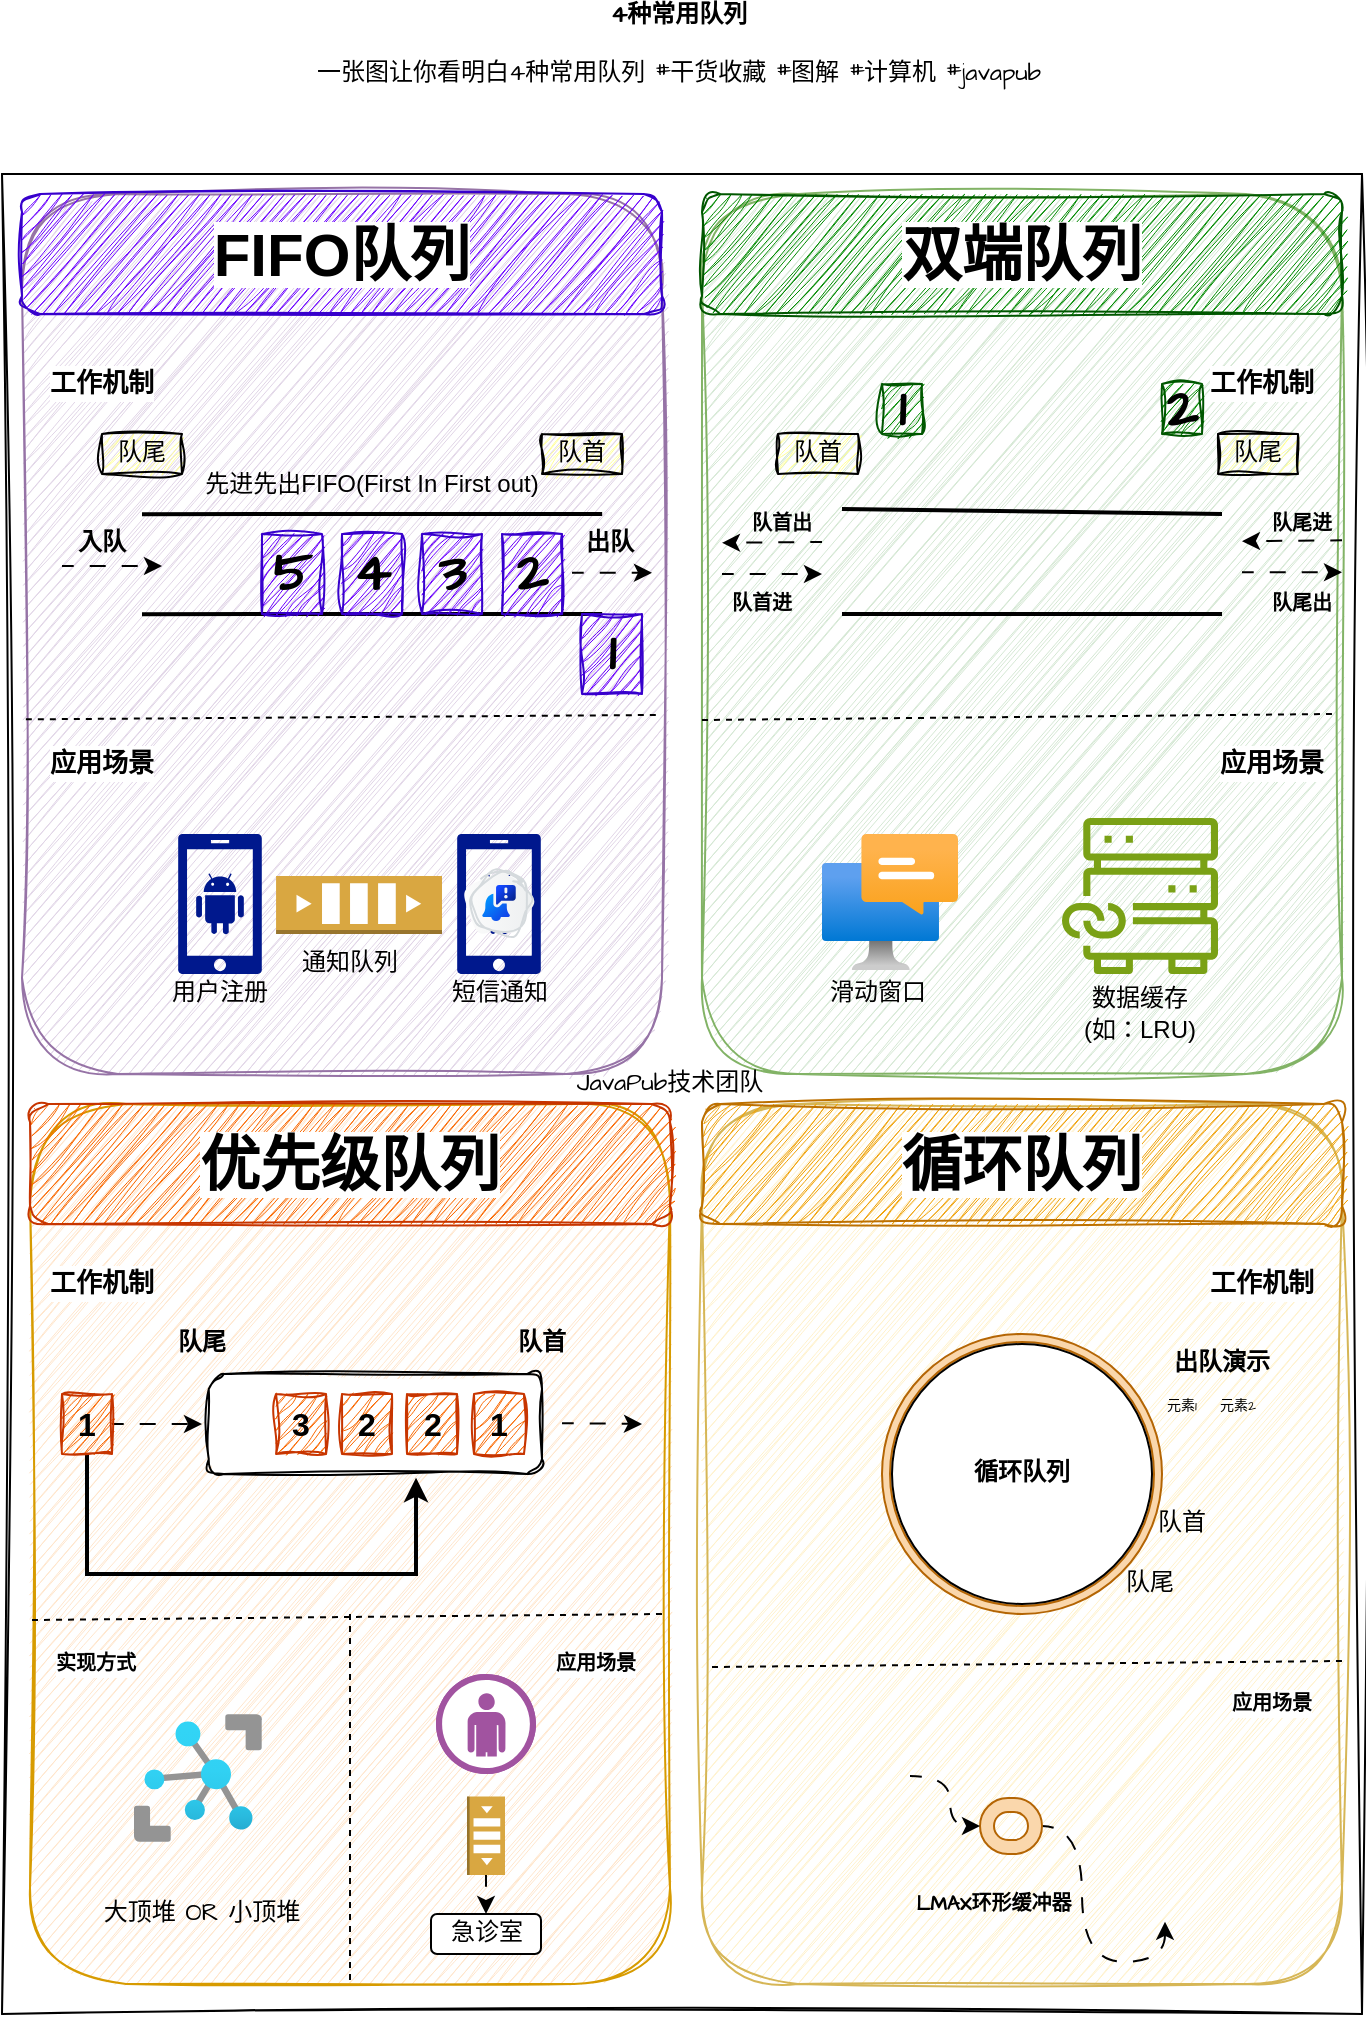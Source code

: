 <mxfile version="24.8.4">
  <diagram name="第 1 页" id="mWY-VB8-G_6gQcPZJyGA">
    <mxGraphModel dx="1466" dy="820" grid="1" gridSize="10" guides="1" tooltips="1" connect="1" arrows="1" fold="1" page="1" pageScale="1" pageWidth="827" pageHeight="1169" math="0" shadow="0">
      <root>
        <mxCell id="0" />
        <mxCell id="1" parent="0" />
        <mxCell id="hMgspPJemzrpV8L7LL4D-1" value="" style="endArrow=none;html=1;rounded=0;sketch=1;hachureGap=4;jiggle=2;curveFitting=1;fontFamily=Architects Daughter;fontSource=https%3A%2F%2Ffonts.googleapis.com%2Fcss%3Ffamily%3DArchitects%2BDaughter;" edge="1" parent="1">
          <mxGeometry width="50" height="50" relative="1" as="geometry">
            <mxPoint x="80" y="120" as="sourcePoint" />
            <mxPoint x="760" y="120" as="targetPoint" />
          </mxGeometry>
        </mxCell>
        <mxCell id="hMgspPJemzrpV8L7LL4D-2" value="" style="endArrow=none;html=1;rounded=0;sketch=1;hachureGap=4;jiggle=2;curveFitting=1;fontFamily=Architects Daughter;fontSource=https%3A%2F%2Ffonts.googleapis.com%2Fcss%3Ffamily%3DArchitects%2BDaughter;" edge="1" parent="1">
          <mxGeometry width="50" height="50" relative="1" as="geometry">
            <mxPoint x="80" y="120" as="sourcePoint" />
            <mxPoint x="80" y="1040" as="targetPoint" />
          </mxGeometry>
        </mxCell>
        <mxCell id="hMgspPJemzrpV8L7LL4D-3" value="" style="endArrow=none;html=1;rounded=0;sketch=1;hachureGap=4;jiggle=2;curveFitting=1;fontFamily=Architects Daughter;fontSource=https%3A%2F%2Ffonts.googleapis.com%2Fcss%3Ffamily%3DArchitects%2BDaughter;" edge="1" parent="1">
          <mxGeometry width="50" height="50" relative="1" as="geometry">
            <mxPoint x="80" y="1040" as="sourcePoint" />
            <mxPoint x="760" y="1040" as="targetPoint" />
          </mxGeometry>
        </mxCell>
        <mxCell id="hMgspPJemzrpV8L7LL4D-4" value="" style="endArrow=none;html=1;rounded=0;sketch=1;hachureGap=4;jiggle=2;curveFitting=1;fontFamily=Architects Daughter;fontSource=https%3A%2F%2Ffonts.googleapis.com%2Fcss%3Ffamily%3DArchitects%2BDaughter;" edge="1" parent="1">
          <mxGeometry width="50" height="50" relative="1" as="geometry">
            <mxPoint x="760" y="120" as="sourcePoint" />
            <mxPoint x="760" y="1040" as="targetPoint" />
          </mxGeometry>
        </mxCell>
        <mxCell id="hMgspPJemzrpV8L7LL4D-5" value="" style="rounded=1;whiteSpace=wrap;html=1;sketch=1;hachureGap=4;jiggle=2;curveFitting=1;fontFamily=Architects Daughter;fontSource=https%3A%2F%2Ffonts.googleapis.com%2Fcss%3Ffamily%3DArchitects%2BDaughter;fillColor=#e1d5e7;strokeColor=#9673a6;" vertex="1" parent="1">
          <mxGeometry x="90" y="130" width="320" height="440" as="geometry" />
        </mxCell>
        <mxCell id="hMgspPJemzrpV8L7LL4D-10" value="" style="rounded=1;whiteSpace=wrap;html=1;sketch=1;hachureGap=4;jiggle=2;curveFitting=1;fontFamily=Architects Daughter;fontSource=https%3A%2F%2Ffonts.googleapis.com%2Fcss%3Ffamily%3DArchitects%2BDaughter;fillColor=#ffe6cc;strokeColor=#d79b00;" vertex="1" parent="1">
          <mxGeometry x="94" y="585" width="320" height="440" as="geometry" />
        </mxCell>
        <mxCell id="hMgspPJemzrpV8L7LL4D-11" value="" style="rounded=1;whiteSpace=wrap;html=1;sketch=1;hachureGap=4;jiggle=2;curveFitting=1;fontFamily=Architects Daughter;fontSource=https%3A%2F%2Ffonts.googleapis.com%2Fcss%3Ffamily%3DArchitects%2BDaughter;fillColor=#d5e8d4;strokeColor=#82b366;" vertex="1" parent="1">
          <mxGeometry x="430" y="130" width="320" height="440" as="geometry" />
        </mxCell>
        <mxCell id="hMgspPJemzrpV8L7LL4D-12" value="" style="rounded=1;whiteSpace=wrap;html=1;sketch=1;hachureGap=4;jiggle=2;curveFitting=1;fontFamily=Architects Daughter;fontSource=https%3A%2F%2Ffonts.googleapis.com%2Fcss%3Ffamily%3DArchitects%2BDaughter;fillColor=#fff2cc;strokeColor=#d6b656;" vertex="1" parent="1">
          <mxGeometry x="430" y="585" width="320" height="440" as="geometry" />
        </mxCell>
        <mxCell id="hMgspPJemzrpV8L7LL4D-14" value="&lt;font face=&quot;Helvetica&quot; size=&quot;1&quot; color=&quot;#000000&quot;&gt;&lt;b style=&quot;background-color: rgb(255, 255, 255); font-size: 30px;&quot;&gt;FIFO队列&lt;/b&gt;&lt;/font&gt;" style="rounded=1;whiteSpace=wrap;html=1;sketch=1;hachureGap=4;jiggle=2;curveFitting=1;fontFamily=Architects Daughter;fontSource=https%3A%2F%2Ffonts.googleapis.com%2Fcss%3Ffamily%3DArchitects%2BDaughter;fillColor=#6a00ff;fontColor=#ffffff;strokeColor=#3700CC;" vertex="1" parent="1">
          <mxGeometry x="90" y="130" width="320" height="60" as="geometry" />
        </mxCell>
        <mxCell id="hMgspPJemzrpV8L7LL4D-16" value="&lt;b style=&quot;forced-color-adjust: none; color: rgb(0, 0, 0); font-family: Helvetica; font-style: normal; font-variant-ligatures: normal; font-variant-caps: normal; letter-spacing: normal; orphans: 2; text-align: center; text-indent: 0px; text-transform: none; widows: 2; word-spacing: 0px; -webkit-text-stroke-width: 0px; white-space: normal; text-decoration-thickness: initial; text-decoration-style: initial; text-decoration-color: initial; background-color: rgb(255, 255, 255); font-size: 30px;&quot;&gt;双端队列&lt;/b&gt;" style="rounded=1;whiteSpace=wrap;html=1;sketch=1;hachureGap=4;jiggle=2;curveFitting=1;fontFamily=Architects Daughter;fontSource=https%3A%2F%2Ffonts.googleapis.com%2Fcss%3Ffamily%3DArchitects%2BDaughter;fillColor=#008a00;fontColor=#ffffff;strokeColor=#005700;" vertex="1" parent="1">
          <mxGeometry x="430" y="130" width="320" height="60" as="geometry" />
        </mxCell>
        <mxCell id="hMgspPJemzrpV8L7LL4D-17" value="&lt;b style=&quot;forced-color-adjust: none; color: rgb(0, 0, 0); font-family: Helvetica; font-style: normal; font-variant-ligatures: normal; font-variant-caps: normal; letter-spacing: normal; orphans: 2; text-align: center; text-indent: 0px; text-transform: none; widows: 2; word-spacing: 0px; -webkit-text-stroke-width: 0px; white-space: normal; text-decoration-thickness: initial; text-decoration-style: initial; text-decoration-color: initial; background-color: rgb(255, 255, 255); font-size: 30px;&quot;&gt;优先级队列&lt;/b&gt;" style="rounded=1;whiteSpace=wrap;html=1;sketch=1;hachureGap=4;jiggle=2;curveFitting=1;fontFamily=Architects Daughter;fontSource=https%3A%2F%2Ffonts.googleapis.com%2Fcss%3Ffamily%3DArchitects%2BDaughter;fillColor=#fa6800;fontColor=#000000;strokeColor=#C73500;" vertex="1" parent="1">
          <mxGeometry x="94" y="585" width="320" height="60" as="geometry" />
        </mxCell>
        <mxCell id="hMgspPJemzrpV8L7LL4D-18" value="&lt;b style=&quot;forced-color-adjust: none; color: rgb(0, 0, 0); font-family: Helvetica; font-style: normal; font-variant-ligatures: normal; font-variant-caps: normal; letter-spacing: normal; orphans: 2; text-align: center; text-indent: 0px; text-transform: none; widows: 2; word-spacing: 0px; -webkit-text-stroke-width: 0px; white-space: normal; text-decoration-thickness: initial; text-decoration-style: initial; text-decoration-color: initial; background-color: rgb(255, 255, 255); font-size: 30px;&quot;&gt;循环队列&lt;/b&gt;" style="rounded=1;whiteSpace=wrap;html=1;sketch=1;hachureGap=4;jiggle=2;curveFitting=1;fontFamily=Architects Daughter;fontSource=https%3A%2F%2Ffonts.googleapis.com%2Fcss%3Ffamily%3DArchitects%2BDaughter;fillColor=#f0a30a;fontColor=#000000;strokeColor=#BD7000;" vertex="1" parent="1">
          <mxGeometry x="430" y="585" width="320" height="60" as="geometry" />
        </mxCell>
        <mxCell id="hMgspPJemzrpV8L7LL4D-20" value="&lt;b style=&quot;&quot;&gt;&lt;font style=&quot;font-size: 13px; background-color: rgb(255, 255, 255);&quot;&gt;工作机制&lt;/font&gt;&lt;/b&gt;" style="text;html=1;align=center;verticalAlign=middle;whiteSpace=wrap;rounded=0;fontFamily=Architects Daughter;fontSource=https%3A%2F%2Ffonts.googleapis.com%2Fcss%3Ffamily%3DArchitects%2BDaughter;" vertex="1" parent="1">
          <mxGeometry x="100" y="210" width="60" height="30" as="geometry" />
        </mxCell>
        <mxCell id="hMgspPJemzrpV8L7LL4D-21" value="&lt;b style=&quot;&quot;&gt;&lt;font style=&quot;font-size: 13px; background-color: rgb(255, 255, 255);&quot;&gt;工作机制&lt;/font&gt;&lt;/b&gt;" style="text;html=1;align=center;verticalAlign=middle;whiteSpace=wrap;rounded=0;fontFamily=Architects Daughter;fontSource=https%3A%2F%2Ffonts.googleapis.com%2Fcss%3Ffamily%3DArchitects%2BDaughter;" vertex="1" parent="1">
          <mxGeometry x="680" y="210" width="60" height="30" as="geometry" />
        </mxCell>
        <mxCell id="hMgspPJemzrpV8L7LL4D-22" value="&lt;b style=&quot;&quot;&gt;&lt;font style=&quot;font-size: 13px; background-color: rgb(255, 255, 255);&quot;&gt;工作机制&lt;/font&gt;&lt;/b&gt;" style="text;html=1;align=center;verticalAlign=middle;whiteSpace=wrap;rounded=0;fontFamily=Architects Daughter;fontSource=https%3A%2F%2Ffonts.googleapis.com%2Fcss%3Ffamily%3DArchitects%2BDaughter;" vertex="1" parent="1">
          <mxGeometry x="680" y="660" width="60" height="30" as="geometry" />
        </mxCell>
        <mxCell id="hMgspPJemzrpV8L7LL4D-23" value="&lt;b style=&quot;&quot;&gt;&lt;font style=&quot;font-size: 13px; background-color: rgb(255, 255, 255);&quot;&gt;工作机制&lt;/font&gt;&lt;/b&gt;" style="text;html=1;align=center;verticalAlign=middle;whiteSpace=wrap;rounded=0;fontFamily=Architects Daughter;fontSource=https%3A%2F%2Ffonts.googleapis.com%2Fcss%3Ffamily%3DArchitects%2BDaughter;" vertex="1" parent="1">
          <mxGeometry x="100" y="660" width="60" height="30" as="geometry" />
        </mxCell>
        <mxCell id="hMgspPJemzrpV8L7LL4D-24" value="" style="endArrow=none;html=1;rounded=0;hachureGap=4;fontFamily=Architects Daughter;fontSource=https%3A%2F%2Ffonts.googleapis.com%2Fcss%3Ffamily%3DArchitects%2BDaughter;entryX=0.844;entryY=0.318;entryDx=0;entryDy=0;entryPerimeter=0;flowAnimation=0;strokeWidth=2;" edge="1" parent="1">
          <mxGeometry width="50" height="50" relative="1" as="geometry">
            <mxPoint x="150" y="290.08" as="sourcePoint" />
            <mxPoint x="380.08" y="290.0" as="targetPoint" />
          </mxGeometry>
        </mxCell>
        <mxCell id="hMgspPJemzrpV8L7LL4D-25" value="" style="endArrow=none;html=1;rounded=0;hachureGap=4;fontFamily=Architects Daughter;fontSource=https%3A%2F%2Ffonts.googleapis.com%2Fcss%3Ffamily%3DArchitects%2BDaughter;entryX=0.844;entryY=0.318;entryDx=0;entryDy=0;entryPerimeter=0;flowAnimation=0;strokeWidth=2;" edge="1" parent="1">
          <mxGeometry width="50" height="50" relative="1" as="geometry">
            <mxPoint x="150" y="340.08" as="sourcePoint" />
            <mxPoint x="380.08" y="340.0" as="targetPoint" />
          </mxGeometry>
        </mxCell>
        <mxCell id="hMgspPJemzrpV8L7LL4D-29" value="队尾" style="rounded=0;whiteSpace=wrap;html=1;sketch=1;hachureGap=4;jiggle=2;curveFitting=1;fontFamily=Architects Daughter;fontSource=https%3A%2F%2Ffonts.googleapis.com%2Fcss%3Ffamily%3DArchitects%2BDaughter;fillColor=#FFFF99;" vertex="1" parent="1">
          <mxGeometry x="130" y="250" width="40" height="20" as="geometry" />
        </mxCell>
        <mxCell id="hMgspPJemzrpV8L7LL4D-30" value="队首" style="rounded=0;whiteSpace=wrap;html=1;sketch=1;hachureGap=4;jiggle=2;curveFitting=1;fontFamily=Architects Daughter;fontSource=https%3A%2F%2Ffonts.googleapis.com%2Fcss%3Ffamily%3DArchitects%2BDaughter;fillColor=#FFFF99;" vertex="1" parent="1">
          <mxGeometry x="350" y="250" width="40" height="20" as="geometry" />
        </mxCell>
        <mxCell id="hMgspPJemzrpV8L7LL4D-32" value="" style="endArrow=none;dashed=1;html=1;rounded=0;hachureGap=4;fontFamily=Architects Daughter;fontSource=https%3A%2F%2Ffonts.googleapis.com%2Fcss%3Ffamily%3DArchitects%2BDaughter;entryX=0.991;entryY=0.592;entryDx=0;entryDy=0;entryPerimeter=0;exitX=0.006;exitY=0.597;exitDx=0;exitDy=0;exitPerimeter=0;flowAnimation=0;" edge="1" parent="1" source="hMgspPJemzrpV8L7LL4D-5" target="hMgspPJemzrpV8L7LL4D-5">
          <mxGeometry width="50" height="50" relative="1" as="geometry">
            <mxPoint x="180" y="440" as="sourcePoint" />
            <mxPoint x="230" y="390" as="targetPoint" />
          </mxGeometry>
        </mxCell>
        <mxCell id="hMgspPJemzrpV8L7LL4D-33" value="" style="endArrow=none;html=1;rounded=0;hachureGap=4;fontFamily=Architects Daughter;fontSource=https%3A%2F%2Ffonts.googleapis.com%2Fcss%3Ffamily%3DArchitects%2BDaughter;flowAnimation=0;strokeWidth=2;exitX=1;exitY=0.25;exitDx=0;exitDy=0;" edge="1" parent="1" source="hMgspPJemzrpV8L7LL4D-60">
          <mxGeometry width="50" height="50" relative="1" as="geometry">
            <mxPoint x="488" y="290.08" as="sourcePoint" />
            <mxPoint x="690" y="290" as="targetPoint" />
          </mxGeometry>
        </mxCell>
        <mxCell id="hMgspPJemzrpV8L7LL4D-34" value="" style="endArrow=none;html=1;rounded=0;hachureGap=4;fontFamily=Architects Daughter;fontSource=https%3A%2F%2Ffonts.googleapis.com%2Fcss%3Ffamily%3DArchitects%2BDaughter;flowAnimation=0;strokeWidth=2;" edge="1" parent="1">
          <mxGeometry width="50" height="50" relative="1" as="geometry">
            <mxPoint x="500" y="340" as="sourcePoint" />
            <mxPoint x="690" y="340" as="targetPoint" />
          </mxGeometry>
        </mxCell>
        <mxCell id="hMgspPJemzrpV8L7LL4D-35" value="队首" style="rounded=0;whiteSpace=wrap;html=1;sketch=1;hachureGap=4;jiggle=2;curveFitting=1;fontFamily=Architects Daughter;fontSource=https%3A%2F%2Ffonts.googleapis.com%2Fcss%3Ffamily%3DArchitects%2BDaughter;fillColor=#FFFF99;" vertex="1" parent="1">
          <mxGeometry x="468" y="250" width="40" height="20" as="geometry" />
        </mxCell>
        <mxCell id="hMgspPJemzrpV8L7LL4D-36" value="队尾" style="rounded=0;whiteSpace=wrap;html=1;sketch=1;hachureGap=4;jiggle=2;curveFitting=1;fontFamily=Architects Daughter;fontSource=https%3A%2F%2Ffonts.googleapis.com%2Fcss%3Ffamily%3DArchitects%2BDaughter;fillColor=#FFFF99;" vertex="1" parent="1">
          <mxGeometry x="688" y="250" width="40" height="20" as="geometry" />
        </mxCell>
        <mxCell id="hMgspPJemzrpV8L7LL4D-37" value="" style="endArrow=none;dashed=1;html=1;rounded=0;hachureGap=4;fontFamily=Architects Daughter;fontSource=https%3A%2F%2Ffonts.googleapis.com%2Fcss%3Ffamily%3DArchitects%2BDaughter;entryX=0.991;entryY=0.592;entryDx=0;entryDy=0;entryPerimeter=0;exitX=0.006;exitY=0.597;exitDx=0;exitDy=0;exitPerimeter=0;flowAnimation=0;" edge="1" parent="1">
          <mxGeometry width="50" height="50" relative="1" as="geometry">
            <mxPoint x="430" y="393" as="sourcePoint" />
            <mxPoint x="745" y="390" as="targetPoint" />
          </mxGeometry>
        </mxCell>
        <mxCell id="hMgspPJemzrpV8L7LL4D-38" value="&lt;b&gt;&lt;font color=&quot;#000000&quot; style=&quot;font-size: 27px;&quot;&gt;1&lt;/font&gt;&lt;/b&gt;" style="rounded=0;whiteSpace=wrap;html=1;hachureGap=4;fontFamily=Architects Daughter;fontSource=https%3A%2F%2Ffonts.googleapis.com%2Fcss%3Ffamily%3DArchitects%2BDaughter;fillColor=#6a00ff;fontColor=#ffffff;strokeColor=#3700CC;sketch=1;curveFitting=1;jiggle=2;" vertex="1" parent="1">
          <mxGeometry x="370" y="340" width="30" height="40" as="geometry" />
        </mxCell>
        <mxCell id="hMgspPJemzrpV8L7LL4D-40" value="&lt;b&gt;&lt;font color=&quot;#000000&quot; style=&quot;font-size: 27px;&quot;&gt;2&lt;/font&gt;&lt;/b&gt;" style="rounded=0;whiteSpace=wrap;html=1;hachureGap=4;fontFamily=Architects Daughter;fontSource=https%3A%2F%2Ffonts.googleapis.com%2Fcss%3Ffamily%3DArchitects%2BDaughter;fillColor=#6a00ff;fontColor=#ffffff;strokeColor=#3700CC;sketch=1;curveFitting=1;jiggle=2;" vertex="1" parent="1">
          <mxGeometry x="330" y="300" width="30" height="40" as="geometry" />
        </mxCell>
        <mxCell id="hMgspPJemzrpV8L7LL4D-41" value="&lt;b&gt;&lt;font color=&quot;#000000&quot; style=&quot;font-size: 27px;&quot;&gt;3&lt;/font&gt;&lt;/b&gt;" style="rounded=0;whiteSpace=wrap;html=1;hachureGap=4;fontFamily=Architects Daughter;fontSource=https%3A%2F%2Ffonts.googleapis.com%2Fcss%3Ffamily%3DArchitects%2BDaughter;fillColor=#6a00ff;fontColor=#ffffff;strokeColor=#3700CC;sketch=1;curveFitting=1;jiggle=2;" vertex="1" parent="1">
          <mxGeometry x="290" y="300" width="30" height="40" as="geometry" />
        </mxCell>
        <mxCell id="hMgspPJemzrpV8L7LL4D-44" value="&lt;b&gt;&lt;font color=&quot;#000000&quot; style=&quot;font-size: 27px;&quot;&gt;4&lt;/font&gt;&lt;/b&gt;" style="rounded=0;whiteSpace=wrap;html=1;hachureGap=4;fontFamily=Architects Daughter;fontSource=https%3A%2F%2Ffonts.googleapis.com%2Fcss%3Ffamily%3DArchitects%2BDaughter;fillColor=#6a00ff;fontColor=#ffffff;strokeColor=#3700CC;sketch=1;curveFitting=1;jiggle=2;" vertex="1" parent="1">
          <mxGeometry x="250" y="300" width="30" height="40" as="geometry" />
        </mxCell>
        <mxCell id="hMgspPJemzrpV8L7LL4D-45" value="&lt;b&gt;&lt;font color=&quot;#000000&quot; style=&quot;font-size: 27px;&quot;&gt;5&lt;/font&gt;&lt;/b&gt;" style="rounded=0;whiteSpace=wrap;html=1;hachureGap=4;fontFamily=Architects Daughter;fontSource=https%3A%2F%2Ffonts.googleapis.com%2Fcss%3Ffamily%3DArchitects%2BDaughter;fillColor=#6a00ff;fontColor=#ffffff;strokeColor=#3700CC;sketch=1;curveFitting=1;jiggle=2;" vertex="1" parent="1">
          <mxGeometry x="210" y="300" width="30" height="40" as="geometry" />
        </mxCell>
        <mxCell id="hMgspPJemzrpV8L7LL4D-46" value="&lt;font face=&quot;Helvetica&quot;&gt;先进先出FIFO(First In First out)&lt;/font&gt;" style="text;html=1;align=center;verticalAlign=middle;whiteSpace=wrap;rounded=0;fontFamily=Architects Daughter;fontSource=https%3A%2F%2Ffonts.googleapis.com%2Fcss%3Ffamily%3DArchitects%2BDaughter;" vertex="1" parent="1">
          <mxGeometry x="160" y="260" width="210" height="30" as="geometry" />
        </mxCell>
        <mxCell id="hMgspPJemzrpV8L7LL4D-48" value="" style="endArrow=classic;html=1;rounded=0;hachureGap=4;fontFamily=Architects Daughter;fontSource=https%3A%2F%2Ffonts.googleapis.com%2Fcss%3Ffamily%3DArchitects%2BDaughter;flowAnimation=1;" edge="1" parent="1">
          <mxGeometry width="50" height="50" relative="1" as="geometry">
            <mxPoint x="110" y="316" as="sourcePoint" />
            <mxPoint x="160" y="316" as="targetPoint" />
          </mxGeometry>
        </mxCell>
        <mxCell id="hMgspPJemzrpV8L7LL4D-49" value="" style="endArrow=classic;html=1;rounded=0;hachureGap=4;fontFamily=Architects Daughter;fontSource=https%3A%2F%2Ffonts.googleapis.com%2Fcss%3Ffamily%3DArchitects%2BDaughter;flowAnimation=1;" edge="1" parent="1">
          <mxGeometry width="50" height="50" relative="1" as="geometry">
            <mxPoint x="365" y="319.41" as="sourcePoint" />
            <mxPoint x="405" y="319.41" as="targetPoint" />
          </mxGeometry>
        </mxCell>
        <mxCell id="hMgspPJemzrpV8L7LL4D-50" value="&lt;b&gt;入队&lt;/b&gt;" style="text;html=1;align=center;verticalAlign=middle;whiteSpace=wrap;rounded=0;fontFamily=Architects Daughter;fontSource=https%3A%2F%2Ffonts.googleapis.com%2Fcss%3Ffamily%3DArchitects%2BDaughter;" vertex="1" parent="1">
          <mxGeometry x="100" y="290" width="60" height="30" as="geometry" />
        </mxCell>
        <mxCell id="hMgspPJemzrpV8L7LL4D-51" value="&lt;b&gt;出队&lt;/b&gt;" style="text;html=1;align=center;verticalAlign=middle;whiteSpace=wrap;rounded=0;fontFamily=Architects Daughter;fontSource=https%3A%2F%2Ffonts.googleapis.com%2Fcss%3Ffamily%3DArchitects%2BDaughter;" vertex="1" parent="1">
          <mxGeometry x="354" y="290" width="60" height="30" as="geometry" />
        </mxCell>
        <mxCell id="hMgspPJemzrpV8L7LL4D-53" value="" style="endArrow=classic;html=1;rounded=0;hachureGap=4;fontFamily=Architects Daughter;fontSource=https%3A%2F%2Ffonts.googleapis.com%2Fcss%3Ffamily%3DArchitects%2BDaughter;flowAnimation=1;" edge="1" parent="1">
          <mxGeometry width="50" height="50" relative="1" as="geometry">
            <mxPoint x="490" y="304" as="sourcePoint" />
            <mxPoint x="440" y="304.41" as="targetPoint" />
          </mxGeometry>
        </mxCell>
        <mxCell id="hMgspPJemzrpV8L7LL4D-55" value="" style="endArrow=classic;html=1;rounded=0;hachureGap=4;fontFamily=Architects Daughter;fontSource=https%3A%2F%2Ffonts.googleapis.com%2Fcss%3Ffamily%3DArchitects%2BDaughter;flowAnimation=1;" edge="1" parent="1">
          <mxGeometry width="50" height="50" relative="1" as="geometry">
            <mxPoint x="440" y="320" as="sourcePoint" />
            <mxPoint x="490" y="320" as="targetPoint" />
          </mxGeometry>
        </mxCell>
        <mxCell id="hMgspPJemzrpV8L7LL4D-58" value="" style="endArrow=classic;html=1;rounded=0;hachureGap=4;fontFamily=Architects Daughter;fontSource=https%3A%2F%2Ffonts.googleapis.com%2Fcss%3Ffamily%3DArchitects%2BDaughter;flowAnimation=1;" edge="1" parent="1">
          <mxGeometry width="50" height="50" relative="1" as="geometry">
            <mxPoint x="750" y="303.17" as="sourcePoint" />
            <mxPoint x="700" y="303.58" as="targetPoint" />
          </mxGeometry>
        </mxCell>
        <mxCell id="hMgspPJemzrpV8L7LL4D-59" value="" style="endArrow=classic;html=1;rounded=0;hachureGap=4;fontFamily=Architects Daughter;fontSource=https%3A%2F%2Ffonts.googleapis.com%2Fcss%3Ffamily%3DArchitects%2BDaughter;flowAnimation=1;" edge="1" parent="1">
          <mxGeometry width="50" height="50" relative="1" as="geometry">
            <mxPoint x="700" y="319.17" as="sourcePoint" />
            <mxPoint x="750" y="319.17" as="targetPoint" />
          </mxGeometry>
        </mxCell>
        <mxCell id="hMgspPJemzrpV8L7LL4D-60" value="&lt;b&gt;&lt;font style=&quot;font-size: 10px;&quot;&gt;队首出&lt;/font&gt;&lt;/b&gt;" style="text;html=1;align=center;verticalAlign=middle;whiteSpace=wrap;rounded=0;fontFamily=Architects Daughter;fontSource=https%3A%2F%2Ffonts.googleapis.com%2Fcss%3Ffamily%3DArchitects%2BDaughter;" vertex="1" parent="1">
          <mxGeometry x="440" y="280" width="60" height="30" as="geometry" />
        </mxCell>
        <mxCell id="hMgspPJemzrpV8L7LL4D-61" value="&lt;b&gt;&lt;font style=&quot;font-size: 10px;&quot;&gt;队首进&lt;/font&gt;&lt;/b&gt;" style="text;html=1;align=center;verticalAlign=middle;whiteSpace=wrap;rounded=0;fontFamily=Architects Daughter;fontSource=https%3A%2F%2Ffonts.googleapis.com%2Fcss%3Ffamily%3DArchitects%2BDaughter;" vertex="1" parent="1">
          <mxGeometry x="430" y="320" width="60" height="30" as="geometry" />
        </mxCell>
        <mxCell id="hMgspPJemzrpV8L7LL4D-62" value="&lt;b&gt;&lt;font style=&quot;font-size: 10px;&quot;&gt;队尾进&lt;/font&gt;&lt;/b&gt;" style="text;html=1;align=center;verticalAlign=middle;whiteSpace=wrap;rounded=0;fontFamily=Architects Daughter;fontSource=https%3A%2F%2Ffonts.googleapis.com%2Fcss%3Ffamily%3DArchitects%2BDaughter;" vertex="1" parent="1">
          <mxGeometry x="700" y="280" width="60" height="30" as="geometry" />
        </mxCell>
        <mxCell id="hMgspPJemzrpV8L7LL4D-63" value="&lt;b&gt;&lt;font style=&quot;font-size: 10px;&quot;&gt;队尾出&lt;/font&gt;&lt;/b&gt;" style="text;html=1;align=center;verticalAlign=middle;whiteSpace=wrap;rounded=0;fontFamily=Architects Daughter;fontSource=https%3A%2F%2Ffonts.googleapis.com%2Fcss%3Ffamily%3DArchitects%2BDaughter;" vertex="1" parent="1">
          <mxGeometry x="700" y="320" width="60" height="30" as="geometry" />
        </mxCell>
        <mxCell id="hMgspPJemzrpV8L7LL4D-64" value="&lt;b&gt;&lt;font color=&quot;#000000&quot; style=&quot;font-size: 27px;&quot;&gt;1&lt;/font&gt;&lt;/b&gt;" style="rounded=0;whiteSpace=wrap;html=1;hachureGap=4;fontFamily=Architects Daughter;fontSource=https%3A%2F%2Ffonts.googleapis.com%2Fcss%3Ffamily%3DArchitects%2BDaughter;fillColor=#008a00;fontColor=#ffffff;strokeColor=#005700;sketch=1;curveFitting=1;jiggle=2;" vertex="1" parent="1">
          <mxGeometry x="520" y="225" width="20" height="25" as="geometry" />
        </mxCell>
        <mxCell id="hMgspPJemzrpV8L7LL4D-65" value="&lt;b&gt;&lt;font color=&quot;#000000&quot; style=&quot;font-size: 27px;&quot;&gt;2&lt;/font&gt;&lt;/b&gt;" style="rounded=0;whiteSpace=wrap;html=1;hachureGap=4;fontFamily=Architects Daughter;fontSource=https%3A%2F%2Ffonts.googleapis.com%2Fcss%3Ffamily%3DArchitects%2BDaughter;fillColor=#008a00;fontColor=#ffffff;strokeColor=#005700;sketch=1;curveFitting=1;jiggle=2;" vertex="1" parent="1">
          <mxGeometry x="660" y="225" width="20" height="25" as="geometry" />
        </mxCell>
        <mxCell id="hMgspPJemzrpV8L7LL4D-67" value="&lt;b style=&quot;&quot;&gt;&lt;font style=&quot;font-size: 13px; background-color: rgb(255, 255, 255);&quot;&gt;应用场景&lt;/font&gt;&lt;/b&gt;" style="text;html=1;align=center;verticalAlign=middle;whiteSpace=wrap;rounded=0;fontFamily=Architects Daughter;fontSource=https%3A%2F%2Ffonts.googleapis.com%2Fcss%3Ffamily%3DArchitects%2BDaughter;" vertex="1" parent="1">
          <mxGeometry x="100" y="400" width="60" height="30" as="geometry" />
        </mxCell>
        <mxCell id="hMgspPJemzrpV8L7LL4D-68" value="&lt;b style=&quot;&quot;&gt;&lt;font style=&quot;font-size: 13px; background-color: rgb(255, 255, 255);&quot;&gt;应用场景&lt;/font&gt;&lt;/b&gt;" style="text;html=1;align=center;verticalAlign=middle;whiteSpace=wrap;rounded=0;fontFamily=Architects Daughter;fontSource=https%3A%2F%2Ffonts.googleapis.com%2Fcss%3Ffamily%3DArchitects%2BDaughter;" vertex="1" parent="1">
          <mxGeometry x="684.75" y="400" width="60" height="30" as="geometry" />
        </mxCell>
        <mxCell id="hMgspPJemzrpV8L7LL4D-69" value="" style="sketch=0;aspect=fixed;pointerEvents=1;shadow=0;dashed=0;html=1;strokeColor=none;labelPosition=center;verticalLabelPosition=bottom;verticalAlign=top;align=center;fillColor=#00188D;shape=mxgraph.mscae.enterprise.android_phone;hachureGap=4;jiggle=2;curveFitting=1;fontFamily=Architects Daughter;fontSource=https%3A%2F%2Ffonts.googleapis.com%2Fcss%3Ffamily%3DArchitects%2BDaughter;" vertex="1" parent="1">
          <mxGeometry x="168" y="450" width="42" height="70" as="geometry" />
        </mxCell>
        <mxCell id="hMgspPJemzrpV8L7LL4D-71" value="" style="outlineConnect=0;dashed=0;verticalLabelPosition=bottom;verticalAlign=top;align=center;html=1;shape=mxgraph.aws3.queue;fillColor=#D9A741;gradientColor=none;hachureGap=4;fontFamily=Architects Daughter;fontSource=https%3A%2F%2Ffonts.googleapis.com%2Fcss%3Ffamily%3DArchitects%2BDaughter;" vertex="1" parent="1">
          <mxGeometry x="217.03" y="471" width="82.97" height="29" as="geometry" />
        </mxCell>
        <mxCell id="hMgspPJemzrpV8L7LL4D-78" value="" style="sketch=0;aspect=fixed;pointerEvents=1;shadow=0;dashed=0;html=1;strokeColor=none;labelPosition=center;verticalLabelPosition=bottom;verticalAlign=top;align=center;fillColor=#00188D;shape=mxgraph.mscae.enterprise.android_phone;hachureGap=4;jiggle=2;curveFitting=1;fontFamily=Architects Daughter;fontSource=https%3A%2F%2Ffonts.googleapis.com%2Fcss%3Ffamily%3DArchitects%2BDaughter;" vertex="1" parent="1">
          <mxGeometry x="307.5" y="450" width="42" height="70" as="geometry" />
        </mxCell>
        <mxCell id="hMgspPJemzrpV8L7LL4D-79" value="" style="shape=mxgraph.sap.icon;labelPosition=center;verticalLabelPosition=bottom;align=center;verticalAlign=top;strokeWidth=1;strokeColor=#D5DADD;fillColor=#EDEFF0;gradientColor=#FCFCFC;gradientDirection=west;aspect=fixed;SAPIcon=SAP_Alert_Notification_service_for_SAP_BTP;sketch=1;hachureGap=4;jiggle=2;curveFitting=1;fontFamily=Architects Daughter;fontSource=https%3A%2F%2Ffonts.googleapis.com%2Fcss%3Ffamily%3DArchitects%2BDaughter;" vertex="1" parent="1">
          <mxGeometry x="313.5" y="469.5" width="30" height="30" as="geometry" />
        </mxCell>
        <mxCell id="hMgspPJemzrpV8L7LL4D-80" value="通知队列" style="text;html=1;align=center;verticalAlign=middle;whiteSpace=wrap;rounded=0;fontFamily=Architects Daughter;fontSource=https%3A%2F%2Ffonts.googleapis.com%2Fcss%3Ffamily%3DArchitects%2BDaughter;" vertex="1" parent="1">
          <mxGeometry x="224" y="500" width="60" height="30" as="geometry" />
        </mxCell>
        <mxCell id="hMgspPJemzrpV8L7LL4D-81" value="用户注册" style="text;html=1;align=center;verticalAlign=middle;whiteSpace=wrap;rounded=0;fontFamily=Architects Daughter;fontSource=https%3A%2F%2Ffonts.googleapis.com%2Fcss%3Ffamily%3DArchitects%2BDaughter;" vertex="1" parent="1">
          <mxGeometry x="161" y="520" width="56" height="20" as="geometry" />
        </mxCell>
        <mxCell id="hMgspPJemzrpV8L7LL4D-82" value="短信通知" style="text;html=1;align=center;verticalAlign=middle;whiteSpace=wrap;rounded=0;fontFamily=Architects Daughter;fontSource=https%3A%2F%2Ffonts.googleapis.com%2Fcss%3Ffamily%3DArchitects%2BDaughter;" vertex="1" parent="1">
          <mxGeometry x="300.5" y="520" width="56" height="20" as="geometry" />
        </mxCell>
        <mxCell id="hMgspPJemzrpV8L7LL4D-84" value="" style="image;aspect=fixed;html=1;points=[];align=center;fontSize=12;image=img/lib/azure2/other/Windows_Notification_Services.svg;sketch=1;hachureGap=4;jiggle=2;curveFitting=1;fontFamily=Architects Daughter;fontSource=https%3A%2F%2Ffonts.googleapis.com%2Fcss%3Ffamily%3DArchitects%2BDaughter;" vertex="1" parent="1">
          <mxGeometry x="490" y="450" width="68" height="68" as="geometry" />
        </mxCell>
        <mxCell id="hMgspPJemzrpV8L7LL4D-85" value="滑动窗口" style="text;html=1;align=center;verticalAlign=middle;whiteSpace=wrap;rounded=0;fontFamily=Architects Daughter;fontSource=https%3A%2F%2Ffonts.googleapis.com%2Fcss%3Ffamily%3DArchitects%2BDaughter;" vertex="1" parent="1">
          <mxGeometry x="490" y="520" width="56" height="20" as="geometry" />
        </mxCell>
        <mxCell id="hMgspPJemzrpV8L7LL4D-86" value="" style="sketch=0;outlineConnect=0;fontColor=#232F3E;gradientColor=none;fillColor=#7AA116;strokeColor=none;dashed=0;verticalLabelPosition=bottom;verticalAlign=top;align=center;html=1;fontSize=12;fontStyle=0;aspect=fixed;pointerEvents=1;shape=mxgraph.aws4.file_cache_on_premises_nfs_linked_datasets;hachureGap=4;jiggle=2;curveFitting=1;fontFamily=Architects Daughter;fontSource=https%3A%2F%2Ffonts.googleapis.com%2Fcss%3Ffamily%3DArchitects%2BDaughter;" vertex="1" parent="1">
          <mxGeometry x="610" y="442" width="78" height="78" as="geometry" />
        </mxCell>
        <mxCell id="hMgspPJemzrpV8L7LL4D-87" value="&lt;font face=&quot;Helvetica&quot;&gt;数据缓存&lt;br&gt;(如：LRU)&lt;/font&gt;" style="text;html=1;align=center;verticalAlign=middle;whiteSpace=wrap;rounded=0;fontFamily=Architects Daughter;fontSource=https%3A%2F%2Ffonts.googleapis.com%2Fcss%3Ffamily%3DArchitects%2BDaughter;" vertex="1" parent="1">
          <mxGeometry x="616" y="530" width="66" height="20" as="geometry" />
        </mxCell>
        <mxCell id="hMgspPJemzrpV8L7LL4D-88" value="" style="rounded=1;whiteSpace=wrap;html=1;sketch=1;hachureGap=4;jiggle=2;curveFitting=1;fontFamily=Architects Daughter;fontSource=https%3A%2F%2Ffonts.googleapis.com%2Fcss%3Ffamily%3DArchitects%2BDaughter;" vertex="1" parent="1">
          <mxGeometry x="183.38" y="720" width="166.62" height="50" as="geometry" />
        </mxCell>
        <mxCell id="hMgspPJemzrpV8L7LL4D-89" value="&lt;b&gt;&lt;font style=&quot;font-size: 16px;&quot; face=&quot;Helvetica&quot;&gt;1&lt;/font&gt;&lt;/b&gt;" style="rounded=0;whiteSpace=wrap;html=1;sketch=1;hachureGap=4;jiggle=2;curveFitting=1;fontFamily=Architects Daughter;fontSource=https%3A%2F%2Ffonts.googleapis.com%2Fcss%3Ffamily%3DArchitects%2BDaughter;fillColor=#fa6800;fontColor=#000000;strokeColor=#C73500;" vertex="1" parent="1">
          <mxGeometry x="316" y="730" width="25" height="30" as="geometry" />
        </mxCell>
        <mxCell id="hMgspPJemzrpV8L7LL4D-92" value="&lt;b&gt;&lt;font style=&quot;font-size: 16px;&quot; face=&quot;Helvetica&quot;&gt;2&lt;/font&gt;&lt;/b&gt;" style="rounded=0;whiteSpace=wrap;html=1;sketch=1;hachureGap=4;jiggle=2;curveFitting=1;fontFamily=Architects Daughter;fontSource=https%3A%2F%2Ffonts.googleapis.com%2Fcss%3Ffamily%3DArchitects%2BDaughter;fillColor=#fa6800;fontColor=#000000;strokeColor=#C73500;" vertex="1" parent="1">
          <mxGeometry x="282.5" y="730" width="25" height="30" as="geometry" />
        </mxCell>
        <mxCell id="hMgspPJemzrpV8L7LL4D-93" value="&lt;b&gt;&lt;font style=&quot;font-size: 16px;&quot; face=&quot;Helvetica&quot;&gt;2&lt;/font&gt;&lt;/b&gt;" style="rounded=0;whiteSpace=wrap;html=1;sketch=1;hachureGap=4;jiggle=2;curveFitting=1;fontFamily=Architects Daughter;fontSource=https%3A%2F%2Ffonts.googleapis.com%2Fcss%3Ffamily%3DArchitects%2BDaughter;fillColor=#fa6800;fontColor=#000000;strokeColor=#C73500;" vertex="1" parent="1">
          <mxGeometry x="250" y="730" width="25" height="30" as="geometry" />
        </mxCell>
        <mxCell id="hMgspPJemzrpV8L7LL4D-94" value="&lt;b&gt;&lt;font style=&quot;font-size: 16px;&quot; face=&quot;Helvetica&quot;&gt;3&lt;/font&gt;&lt;/b&gt;" style="rounded=0;whiteSpace=wrap;html=1;sketch=1;hachureGap=4;jiggle=2;curveFitting=1;fontFamily=Architects Daughter;fontSource=https%3A%2F%2Ffonts.googleapis.com%2Fcss%3Ffamily%3DArchitects%2BDaughter;fillColor=#fa6800;fontColor=#000000;strokeColor=#C73500;" vertex="1" parent="1">
          <mxGeometry x="217.03" y="730" width="25" height="30" as="geometry" />
        </mxCell>
        <mxCell id="hMgspPJemzrpV8L7LL4D-96" value="" style="edgeStyle=orthogonalEdgeStyle;rounded=0;hachureGap=4;orthogonalLoop=1;jettySize=auto;html=1;fontFamily=Architects Daughter;fontSource=https%3A%2F%2Ffonts.googleapis.com%2Fcss%3Ffamily%3DArchitects%2BDaughter;flowAnimation=1;" edge="1" parent="1" source="hMgspPJemzrpV8L7LL4D-95">
          <mxGeometry relative="1" as="geometry">
            <mxPoint x="180" y="745" as="targetPoint" />
          </mxGeometry>
        </mxCell>
        <mxCell id="hMgspPJemzrpV8L7LL4D-100" style="edgeStyle=orthogonalEdgeStyle;rounded=0;hachureGap=4;orthogonalLoop=1;jettySize=auto;html=1;fontFamily=Architects Daughter;fontSource=https%3A%2F%2Ffonts.googleapis.com%2Fcss%3Ffamily%3DArchitects%2BDaughter;entryX=0.622;entryY=1.037;entryDx=0;entryDy=0;entryPerimeter=0;exitX=0.5;exitY=1;exitDx=0;exitDy=0;strokeWidth=2;" edge="1" parent="1" source="hMgspPJemzrpV8L7LL4D-95" target="hMgspPJemzrpV8L7LL4D-88">
          <mxGeometry relative="1" as="geometry">
            <Array as="points">
              <mxPoint x="123" y="820" />
              <mxPoint x="287" y="820" />
            </Array>
          </mxGeometry>
        </mxCell>
        <mxCell id="hMgspPJemzrpV8L7LL4D-95" value="&lt;b&gt;&lt;font style=&quot;font-size: 16px;&quot; face=&quot;Helvetica&quot;&gt;1&lt;/font&gt;&lt;/b&gt;" style="rounded=0;whiteSpace=wrap;html=1;sketch=1;hachureGap=4;jiggle=2;curveFitting=1;fontFamily=Architects Daughter;fontSource=https%3A%2F%2Ffonts.googleapis.com%2Fcss%3Ffamily%3DArchitects%2BDaughter;fillColor=#fa6800;fontColor=#000000;strokeColor=#C73500;" vertex="1" parent="1">
          <mxGeometry x="110" y="730" width="25" height="30" as="geometry" />
        </mxCell>
        <mxCell id="hMgspPJemzrpV8L7LL4D-99" value="" style="endArrow=classic;html=1;rounded=0;hachureGap=4;fontFamily=Architects Daughter;fontSource=https%3A%2F%2Ffonts.googleapis.com%2Fcss%3Ffamily%3DArchitects%2BDaughter;flowAnimation=1;" edge="1" parent="1">
          <mxGeometry width="50" height="50" relative="1" as="geometry">
            <mxPoint x="360" y="744.58" as="sourcePoint" />
            <mxPoint x="400" y="745" as="targetPoint" />
          </mxGeometry>
        </mxCell>
        <mxCell id="hMgspPJemzrpV8L7LL4D-101" value="&lt;b&gt;队首&lt;/b&gt;" style="text;html=1;align=center;verticalAlign=middle;whiteSpace=wrap;rounded=0;fontFamily=Architects Daughter;fontSource=https%3A%2F%2Ffonts.googleapis.com%2Fcss%3Ffamily%3DArchitects%2BDaughter;" vertex="1" parent="1">
          <mxGeometry x="320" y="690" width="60" height="30" as="geometry" />
        </mxCell>
        <mxCell id="hMgspPJemzrpV8L7LL4D-102" value="&lt;b&gt;队尾&lt;/b&gt;" style="text;html=1;align=center;verticalAlign=middle;whiteSpace=wrap;rounded=0;fontFamily=Architects Daughter;fontSource=https%3A%2F%2Ffonts.googleapis.com%2Fcss%3Ffamily%3DArchitects%2BDaughter;" vertex="1" parent="1">
          <mxGeometry x="150" y="690" width="60" height="30" as="geometry" />
        </mxCell>
        <mxCell id="hMgspPJemzrpV8L7LL4D-103" value="" style="endArrow=none;dashed=1;html=1;rounded=0;hachureGap=4;fontFamily=Architects Daughter;fontSource=https%3A%2F%2Ffonts.googleapis.com%2Fcss%3Ffamily%3DArchitects%2BDaughter;entryX=0.991;entryY=0.592;entryDx=0;entryDy=0;entryPerimeter=0;exitX=0.006;exitY=0.597;exitDx=0;exitDy=0;exitPerimeter=0;flowAnimation=0;" edge="1" parent="1">
          <mxGeometry width="50" height="50" relative="1" as="geometry">
            <mxPoint x="95" y="843" as="sourcePoint" />
            <mxPoint x="410" y="840" as="targetPoint" />
          </mxGeometry>
        </mxCell>
        <mxCell id="hMgspPJemzrpV8L7LL4D-104" value="&lt;b style=&quot;&quot;&gt;&lt;font style=&quot;background-color: rgb(255, 255, 255); font-size: 10px;&quot;&gt;应用场景&lt;/font&gt;&lt;/b&gt;" style="text;html=1;align=center;verticalAlign=middle;whiteSpace=wrap;rounded=0;fontFamily=Architects Daughter;fontSource=https%3A%2F%2Ffonts.googleapis.com%2Fcss%3Ffamily%3DArchitects%2BDaughter;" vertex="1" parent="1">
          <mxGeometry x="350" y="850" width="53.5" height="30" as="geometry" />
        </mxCell>
        <mxCell id="hMgspPJemzrpV8L7LL4D-105" value="" style="verticalLabelPosition=bottom;sketch=0;html=1;fillColor=#A153A0;strokeColor=#ffffff;verticalAlign=top;align=center;points=[[0,0.5,0],[0.125,0.25,0],[0.25,0,0],[0.5,0,0],[0.75,0,0],[0.875,0.25,0],[1,0.5,0],[0.875,0.75,0],[0.75,1,0],[0.5,1,0],[0.125,0.75,0]];pointerEvents=1;shape=mxgraph.cisco_safe.compositeIcon;bgIcon=ellipse;resIcon=mxgraph.cisco_safe.design.user;hachureGap=4;jiggle=2;curveFitting=1;fontFamily=Architects Daughter;fontSource=https%3A%2F%2Ffonts.googleapis.com%2Fcss%3Ffamily%3DArchitects%2BDaughter;" vertex="1" parent="1">
          <mxGeometry x="297" y="870" width="50" height="50" as="geometry" />
        </mxCell>
        <mxCell id="hMgspPJemzrpV8L7LL4D-108" style="edgeStyle=orthogonalEdgeStyle;rounded=0;hachureGap=4;orthogonalLoop=1;jettySize=auto;html=1;exitX=1;exitY=0.5;exitDx=0;exitDy=0;exitPerimeter=0;entryX=0.5;entryY=0;entryDx=0;entryDy=0;fontFamily=Architects Daughter;fontSource=https%3A%2F%2Ffonts.googleapis.com%2Fcss%3Ffamily%3DArchitects%2BDaughter;flowAnimation=1;" edge="1" parent="1" source="hMgspPJemzrpV8L7LL4D-106" target="hMgspPJemzrpV8L7LL4D-107">
          <mxGeometry relative="1" as="geometry" />
        </mxCell>
        <mxCell id="hMgspPJemzrpV8L7LL4D-106" value="" style="outlineConnect=0;dashed=0;verticalLabelPosition=bottom;verticalAlign=top;align=center;html=1;shape=mxgraph.aws3.queue;fillColor=#D9A741;gradientColor=none;hachureGap=4;fontFamily=Architects Daughter;fontSource=https%3A%2F%2Ffonts.googleapis.com%2Fcss%3Ffamily%3DArchitects%2BDaughter;rotation=90;" vertex="1" parent="1">
          <mxGeometry x="302.38" y="941.38" width="39.24" height="19" as="geometry" />
        </mxCell>
        <mxCell id="hMgspPJemzrpV8L7LL4D-107" value="急诊室" style="rounded=1;whiteSpace=wrap;html=1;hachureGap=4;fontFamily=Architects Daughter;fontSource=https%3A%2F%2Ffonts.googleapis.com%2Fcss%3Ffamily%3DArchitects%2BDaughter;" vertex="1" parent="1">
          <mxGeometry x="294.5" y="990" width="55" height="20" as="geometry" />
        </mxCell>
        <mxCell id="hMgspPJemzrpV8L7LL4D-109" value="" style="endArrow=none;dashed=1;html=1;rounded=0;hachureGap=4;fontFamily=Architects Daughter;fontSource=https%3A%2F%2Ffonts.googleapis.com%2Fcss%3Ffamily%3DArchitects%2BDaughter;entryX=0.5;entryY=1;entryDx=0;entryDy=0;flowAnimation=0;" edge="1" parent="1" target="hMgspPJemzrpV8L7LL4D-10">
          <mxGeometry width="50" height="50" relative="1" as="geometry">
            <mxPoint x="254" y="840" as="sourcePoint" />
            <mxPoint x="420" y="850" as="targetPoint" />
          </mxGeometry>
        </mxCell>
        <mxCell id="hMgspPJemzrpV8L7LL4D-111" value="&lt;b style=&quot;&quot;&gt;&lt;font style=&quot;background-color: rgb(255, 255, 255); font-size: 10px;&quot;&gt;实现方式&lt;/font&gt;&lt;/b&gt;" style="text;html=1;align=center;verticalAlign=middle;whiteSpace=wrap;rounded=0;fontFamily=Architects Daughter;fontSource=https%3A%2F%2Ffonts.googleapis.com%2Fcss%3Ffamily%3DArchitects%2BDaughter;" vertex="1" parent="1">
          <mxGeometry x="100" y="850" width="53.5" height="30" as="geometry" />
        </mxCell>
        <mxCell id="hMgspPJemzrpV8L7LL4D-112" value="" style="image;aspect=fixed;html=1;points=[];align=center;fontSize=12;image=img/lib/azure2/iot/IoT_Hub.svg;sketch=1;hachureGap=4;jiggle=2;curveFitting=1;fontFamily=Architects Daughter;fontSource=https%3A%2F%2Ffonts.googleapis.com%2Fcss%3Ffamily%3DArchitects%2BDaughter;" vertex="1" parent="1">
          <mxGeometry x="146" y="890" width="64" height="64" as="geometry" />
        </mxCell>
        <mxCell id="hMgspPJemzrpV8L7LL4D-113" value="大顶堆 OR 小顶堆" style="text;html=1;align=center;verticalAlign=middle;whiteSpace=wrap;rounded=0;fontFamily=Architects Daughter;fontSource=https%3A%2F%2Ffonts.googleapis.com%2Fcss%3Ffamily%3DArchitects%2BDaughter;" vertex="1" parent="1">
          <mxGeometry x="125.25" y="970" width="109.5" height="40" as="geometry" />
        </mxCell>
        <mxCell id="hMgspPJemzrpV8L7LL4D-114" value="" style="ellipse;shape=doubleEllipse;whiteSpace=wrap;html=1;aspect=fixed;hachureGap=4;fontFamily=Architects Daughter;fontSource=https%3A%2F%2Ffonts.googleapis.com%2Fcss%3Ffamily%3DArchitects%2BDaughter;fillColor=#fad7ac;strokeColor=#b46504;shadow=0;" vertex="1" parent="1">
          <mxGeometry x="520" y="700" width="140" height="140" as="geometry" />
        </mxCell>
        <mxCell id="hMgspPJemzrpV8L7LL4D-115" value="队首" style="text;html=1;align=center;verticalAlign=middle;whiteSpace=wrap;rounded=0;fontFamily=Architects Daughter;fontSource=https%3A%2F%2Ffonts.googleapis.com%2Fcss%3Ffamily%3DArchitects%2BDaughter;" vertex="1" parent="1">
          <mxGeometry x="640" y="780" width="60" height="30" as="geometry" />
        </mxCell>
        <mxCell id="hMgspPJemzrpV8L7LL4D-116" value="队尾" style="text;html=1;align=center;verticalAlign=middle;whiteSpace=wrap;rounded=0;fontFamily=Architects Daughter;fontSource=https%3A%2F%2Ffonts.googleapis.com%2Fcss%3Ffamily%3DArchitects%2BDaughter;" vertex="1" parent="1">
          <mxGeometry x="624" y="810" width="60" height="30" as="geometry" />
        </mxCell>
        <mxCell id="hMgspPJemzrpV8L7LL4D-117" value="&lt;b&gt;出队演示&lt;/b&gt;" style="text;html=1;align=center;verticalAlign=middle;whiteSpace=wrap;rounded=0;fontFamily=Architects Daughter;fontSource=https%3A%2F%2Ffonts.googleapis.com%2Fcss%3Ffamily%3DArchitects%2BDaughter;" vertex="1" parent="1">
          <mxGeometry x="660" y="700" width="60" height="30" as="geometry" />
        </mxCell>
        <mxCell id="hMgspPJemzrpV8L7LL4D-120" value="&lt;b&gt;循环队列&lt;/b&gt;" style="ellipse;whiteSpace=wrap;html=1;aspect=fixed;hachureGap=4;fontFamily=Architects Daughter;fontSource=https%3A%2F%2Ffonts.googleapis.com%2Fcss%3Ffamily%3DArchitects%2BDaughter;" vertex="1" parent="1">
          <mxGeometry x="525" y="705" width="130" height="130" as="geometry" />
        </mxCell>
        <mxCell id="hMgspPJemzrpV8L7LL4D-121" value="&lt;font style=&quot;font-size: 7px;&quot;&gt;元素1&lt;/font&gt;" style="text;html=1;align=center;verticalAlign=middle;whiteSpace=wrap;rounded=0;fontFamily=Architects Daughter;fontSource=https%3A%2F%2Ffonts.googleapis.com%2Fcss%3Ffamily%3DArchitects%2BDaughter;" vertex="1" parent="1">
          <mxGeometry x="640" y="720" width="60" height="30" as="geometry" />
        </mxCell>
        <mxCell id="hMgspPJemzrpV8L7LL4D-122" value="&lt;font style=&quot;font-size: 7px;&quot;&gt;元素2&lt;/font&gt;" style="text;html=1;align=center;verticalAlign=middle;whiteSpace=wrap;rounded=0;fontFamily=Architects Daughter;fontSource=https%3A%2F%2Ffonts.googleapis.com%2Fcss%3Ffamily%3DArchitects%2BDaughter;" vertex="1" parent="1">
          <mxGeometry x="668" y="720" width="60" height="30" as="geometry" />
        </mxCell>
        <mxCell id="hMgspPJemzrpV8L7LL4D-123" value="" style="endArrow=none;dashed=1;html=1;rounded=0;hachureGap=4;fontFamily=Architects Daughter;fontSource=https%3A%2F%2Ffonts.googleapis.com%2Fcss%3Ffamily%3DArchitects%2BDaughter;entryX=0.991;entryY=0.592;entryDx=0;entryDy=0;entryPerimeter=0;exitX=0.006;exitY=0.597;exitDx=0;exitDy=0;exitPerimeter=0;flowAnimation=0;" edge="1" parent="1">
          <mxGeometry width="50" height="50" relative="1" as="geometry">
            <mxPoint x="435" y="866.5" as="sourcePoint" />
            <mxPoint x="750" y="863.5" as="targetPoint" />
          </mxGeometry>
        </mxCell>
        <mxCell id="hMgspPJemzrpV8L7LL4D-124" value="&lt;b style=&quot;&quot;&gt;&lt;font style=&quot;background-color: rgb(255, 255, 255); font-size: 10px;&quot;&gt;应用场景&lt;/font&gt;&lt;/b&gt;" style="text;html=1;align=center;verticalAlign=middle;whiteSpace=wrap;rounded=0;fontFamily=Architects Daughter;fontSource=https%3A%2F%2Ffonts.googleapis.com%2Fcss%3Ffamily%3DArchitects%2BDaughter;" vertex="1" parent="1">
          <mxGeometry x="688" y="870" width="53.5" height="30" as="geometry" />
        </mxCell>
        <mxCell id="hMgspPJemzrpV8L7LL4D-126" value="" style="shape=image;html=1;verticalAlign=top;verticalLabelPosition=bottom;labelBackgroundColor=#ffffff;imageAspect=0;aspect=fixed;image=https://cdn1.iconfinder.com/data/icons/user-pictures/100/male3-128.png;hachureGap=4;fontFamily=Architects Daughter;fontSource=https%3A%2F%2Ffonts.googleapis.com%2Fcss%3Ffamily%3DArchitects%2BDaughter;" vertex="1" parent="1">
          <mxGeometry x="442" y="898" width="92" height="92" as="geometry" />
        </mxCell>
        <mxCell id="hMgspPJemzrpV8L7LL4D-127" value="" style="shape=image;html=1;verticalAlign=top;verticalLabelPosition=bottom;labelBackgroundColor=#ffffff;imageAspect=0;aspect=fixed;image=https://cdn1.iconfinder.com/data/icons/user-pictures/100/female1-128.png;sketch=1;hachureGap=4;jiggle=2;curveFitting=1;fontFamily=Architects Daughter;fontSource=https%3A%2F%2Ffonts.googleapis.com%2Fcss%3Ffamily%3DArchitects%2BDaughter;" vertex="1" parent="1">
          <mxGeometry x="640" y="907.88" width="86" height="86" as="geometry" />
        </mxCell>
        <mxCell id="hMgspPJemzrpV8L7LL4D-131" style="rounded=0;hachureGap=4;orthogonalLoop=1;jettySize=auto;html=1;exitX=1;exitY=0.5;exitDx=0;exitDy=0;exitPerimeter=0;entryX=0.25;entryY=1;entryDx=0;entryDy=0;fontFamily=Architects Daughter;fontSource=https%3A%2F%2Ffonts.googleapis.com%2Fcss%3Ffamily%3DArchitects%2BDaughter;flowAnimation=1;edgeStyle=orthogonalEdgeStyle;curved=1;" edge="1" parent="1" source="hMgspPJemzrpV8L7LL4D-128" target="hMgspPJemzrpV8L7LL4D-127">
          <mxGeometry relative="1" as="geometry" />
        </mxCell>
        <mxCell id="hMgspPJemzrpV8L7LL4D-128" value="" style="verticalLabelPosition=bottom;verticalAlign=top;html=1;shape=mxgraph.basic.rounded_frame;dx=10;whiteSpace=wrap;hachureGap=4;fontFamily=Architects Daughter;fontSource=https%3A%2F%2Ffonts.googleapis.com%2Fcss%3Ffamily%3DArchitects%2BDaughter;fillColor=#fad7ac;strokeColor=#b46504;" vertex="1" parent="1">
          <mxGeometry x="569" y="932" width="31" height="28" as="geometry" />
        </mxCell>
        <mxCell id="hMgspPJemzrpV8L7LL4D-129" style="rounded=0;hachureGap=4;orthogonalLoop=1;jettySize=auto;html=1;exitX=1;exitY=0.25;exitDx=0;exitDy=0;entryX=0;entryY=0.5;entryDx=0;entryDy=0;entryPerimeter=0;fontFamily=Architects Daughter;fontSource=https%3A%2F%2Ffonts.googleapis.com%2Fcss%3Ffamily%3DArchitects%2BDaughter;flowAnimation=1;edgeStyle=orthogonalEdgeStyle;curved=1;" edge="1" parent="1" source="hMgspPJemzrpV8L7LL4D-126" target="hMgspPJemzrpV8L7LL4D-128">
          <mxGeometry relative="1" as="geometry" />
        </mxCell>
        <mxCell id="hMgspPJemzrpV8L7LL4D-132" value="&lt;font size=&quot;1&quot; style=&quot;&quot;&gt;&lt;b style=&quot;font-size: 10px;&quot;&gt;LMAX环形缓冲器&lt;/b&gt;&lt;/font&gt;" style="text;html=1;align=center;verticalAlign=middle;whiteSpace=wrap;rounded=0;fontFamily=Architects Daughter;fontSource=https%3A%2F%2Ffonts.googleapis.com%2Fcss%3Ffamily%3DArchitects%2BDaughter;" vertex="1" parent="1">
          <mxGeometry x="534" y="970" width="84" height="30" as="geometry" />
        </mxCell>
        <mxCell id="hMgspPJemzrpV8L7LL4D-133" value="&lt;b&gt;4种常用队列&lt;/b&gt;&lt;br&gt;&lt;br&gt;一张图让你看明白4种常用队列 #干货收藏 #图解 #计算机 #javapub" style="text;html=1;align=center;verticalAlign=middle;whiteSpace=wrap;rounded=0;fontFamily=Architects Daughter;fontSource=https%3A%2F%2Ffonts.googleapis.com%2Fcss%3Ffamily%3DArchitects%2BDaughter;" vertex="1" parent="1">
          <mxGeometry x="157" y="40" width="523" height="30" as="geometry" />
        </mxCell>
        <mxCell id="hMgspPJemzrpV8L7LL4D-134" value="JavaPub技术团队" style="text;html=1;align=center;verticalAlign=middle;whiteSpace=wrap;rounded=0;fontFamily=Architects Daughter;fontSource=https%3A%2F%2Ffonts.googleapis.com%2Fcss%3Ffamily%3DArchitects%2BDaughter;" vertex="1" parent="1">
          <mxGeometry x="264" y="560" width="300" height="30" as="geometry" />
        </mxCell>
      </root>
    </mxGraphModel>
  </diagram>
</mxfile>
